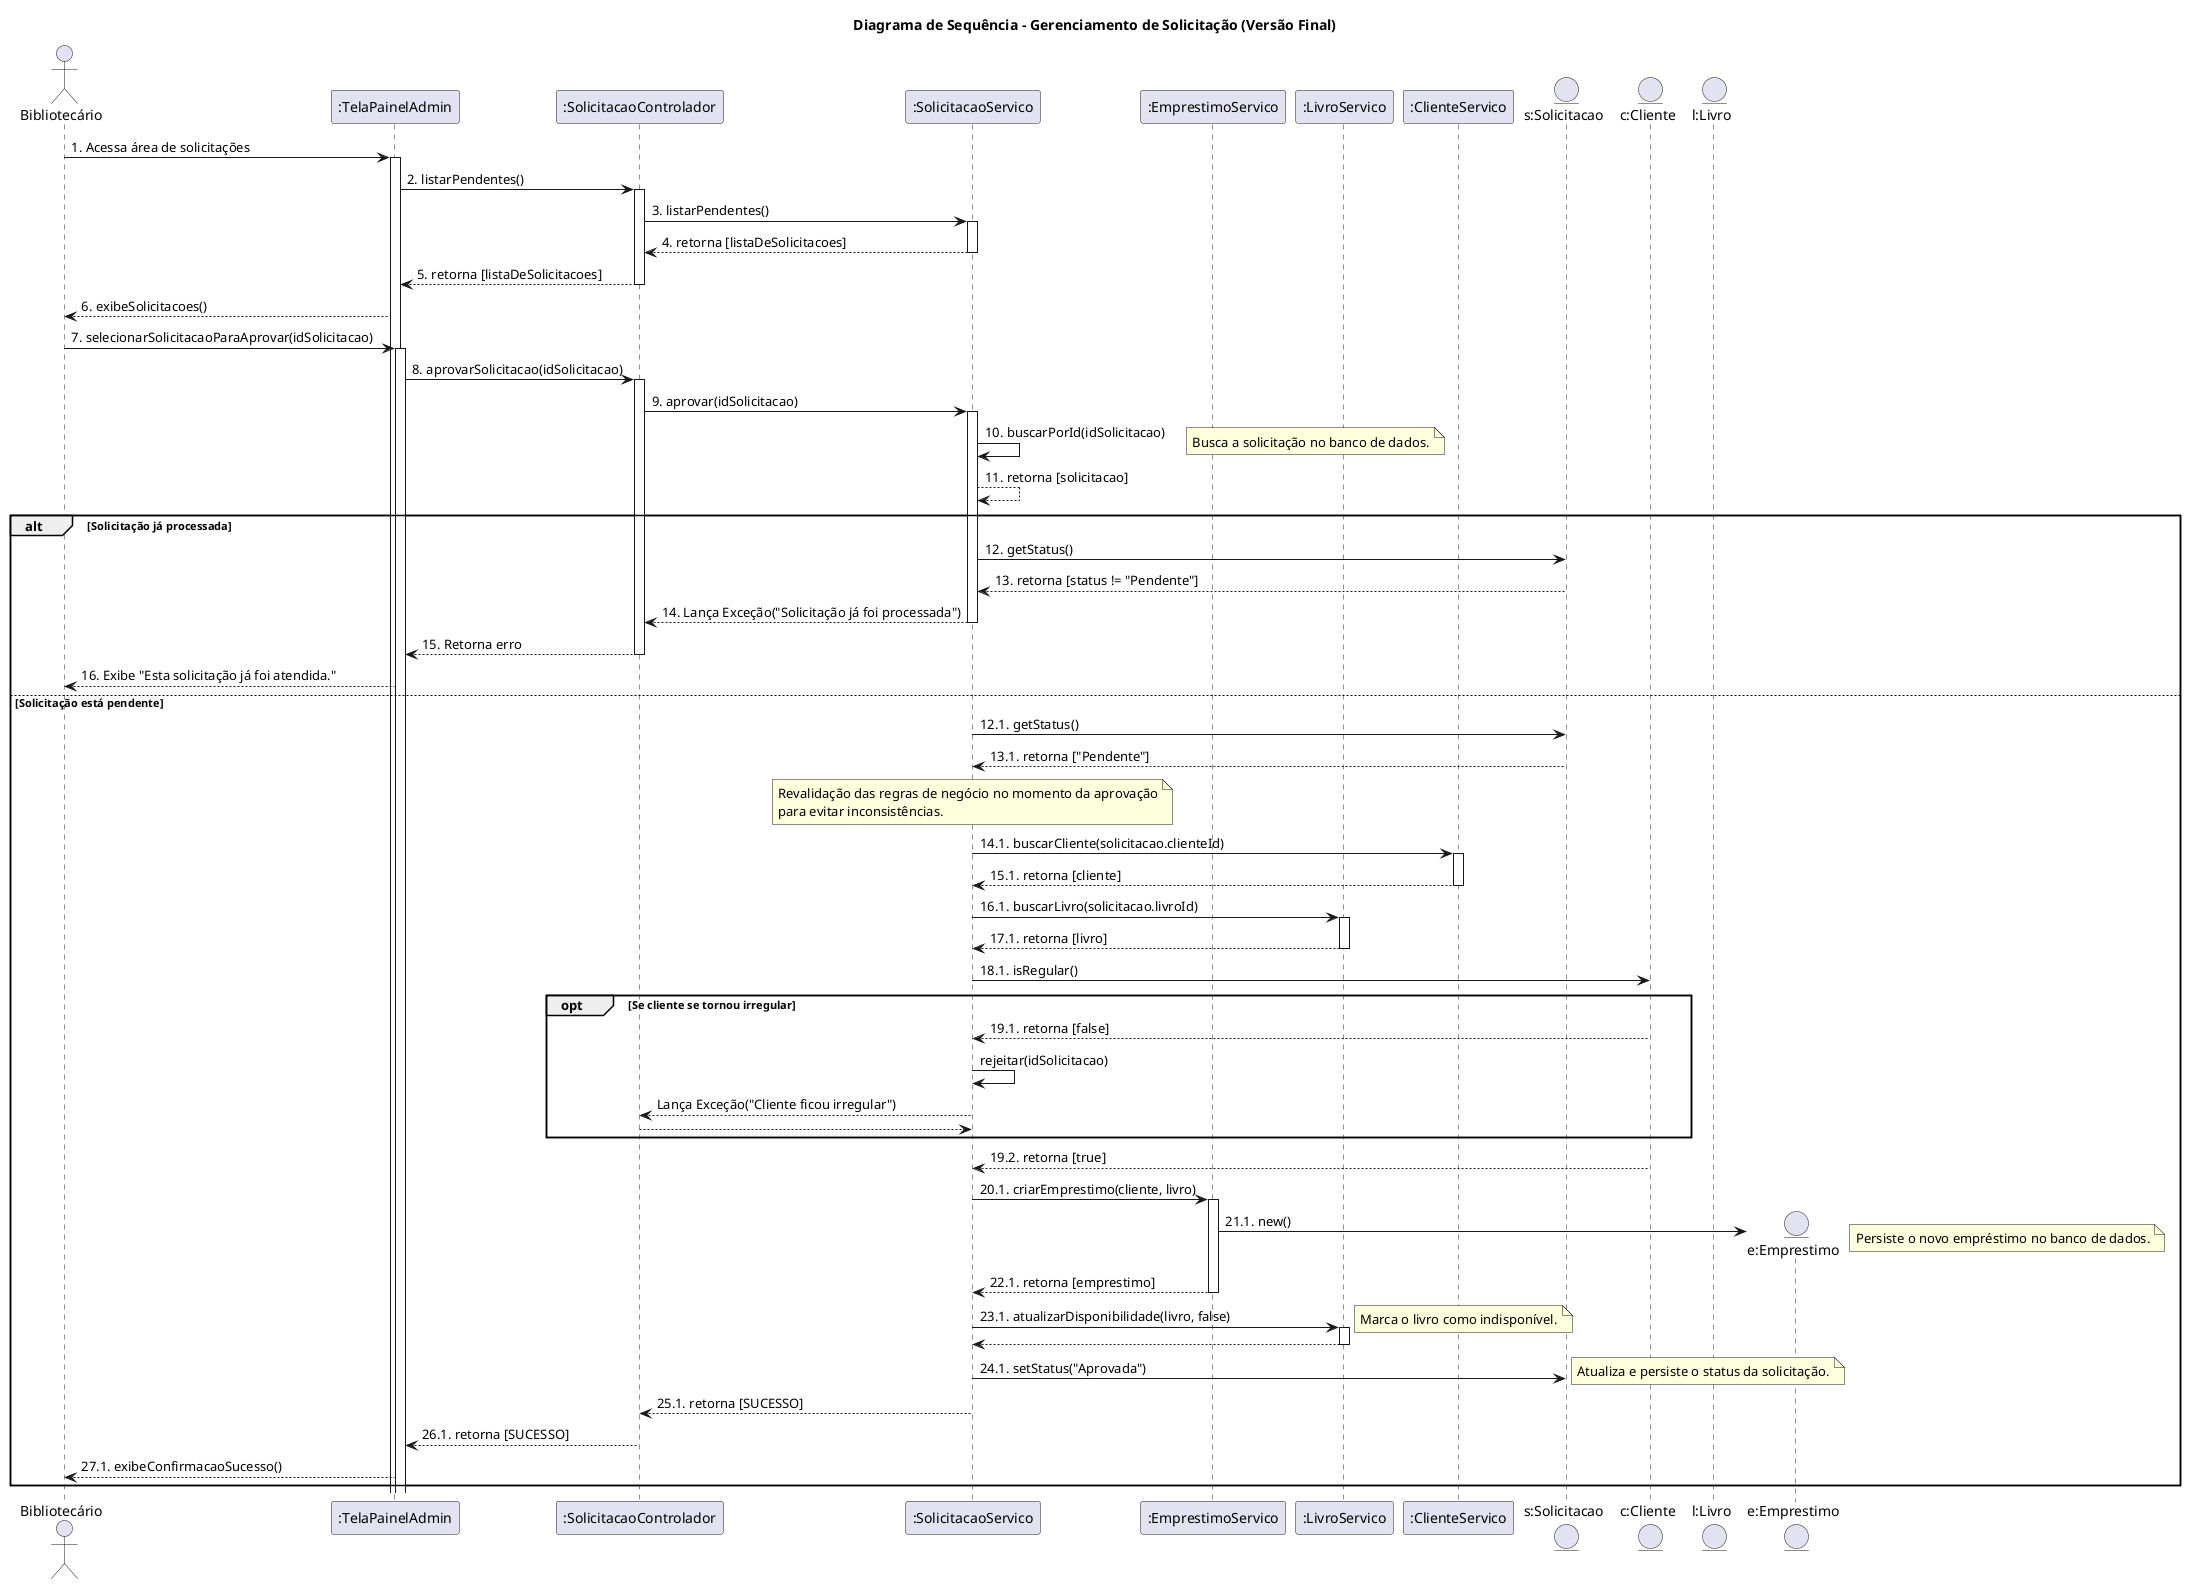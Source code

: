 @startuml
title Diagrama de Sequência - Gerenciamento de Solicitação (Versão Final)

actor Bibliotecário
participant ":TelaPainelAdmin" as Tela
participant ":SolicitacaoControlador" as Controlador
participant ":SolicitacaoServico" as SolicitacaoSvc
participant ":EmprestimoServico" as EmprestimoSvc
participant ":LivroServico" as LivroSvc
participant ":ClienteServico" as ClienteSvc
entity "s:Solicitacao" as SolicitacaoEnt
entity "c:Cliente" as ClienteEnt
entity "l:Livro" as LivroEnt
entity "e:Emprestimo" as EmprestimoEnt

' Início da sequência
Bibliotecário -> Tela ++ : 1. Acessa área de solicitações
Tela -> Controlador ++ : 2. listarPendentes()
Controlador -> SolicitacaoSvc ++ : 3. listarPendentes()
SolicitacaoSvc --> Controlador -- : 4. retorna [listaDeSolicitacoes]
Controlador --> Tela -- : 5. retorna [listaDeSolicitacoes]
Tela --> Bibliotecário : 6. exibeSolicitacoes()

Bibliotecário -> Tela ++ : 7. selecionarSolicitacaoParaAprovar(idSolicitacao)
Tela -> Controlador ++ : 8. aprovarSolicitacao(idSolicitacao)
Controlador -> SolicitacaoSvc ++ : 9. aprovar(idSolicitacao)

' Passo 1: O Serviço busca a entidade principal
SolicitacaoSvc -> SolicitacaoSvc : 10. buscarPorId(idSolicitacao)
note right: Busca a solicitação no banco de dados.
SolicitacaoSvc --> SolicitacaoSvc : 11. retorna [solicitacao]

' Passo 2: Validações de segurança e estado
alt Solicitação já processada
    SolicitacaoSvc -> SolicitacaoEnt : 12. getStatus()
    SolicitacaoEnt --> SolicitacaoSvc -- : 13. retorna [status != "Pendente"]
    SolicitacaoSvc --> Controlador -- : 14. Lança Exceção("Solicitação já foi processada")
    Controlador --> Tela -- : 15. Retorna erro
    Tela --> Bibliotecário : 16. Exibe "Esta solicitação já foi atendida."
else Solicitação está pendente
    SolicitacaoSvc -> SolicitacaoEnt : 12.1. getStatus()
    SolicitacaoEnt --> SolicitacaoSvc -- : 13.1. retorna ["Pendente"]

    note over SolicitacaoSvc
    Revalidação das regras de negócio no momento da aprovação
    para evitar inconsistências.
    end note

    ' Revalidação 2.1: Busca entidades relacionadas
    SolicitacaoSvc -> ClienteSvc ++: 14.1. buscarCliente(solicitacao.clienteId)
    ClienteSvc --> SolicitacaoSvc --: 15.1. retorna [cliente]
    SolicitacaoSvc -> LivroSvc ++: 16.1. buscarLivro(solicitacao.livroId)
    LivroSvc --> SolicitacaoSvc --: 17.1. retorna [livro]
    
    ' Revalidação 2.2: Verifica novamente a situação do cliente
    SolicitacaoSvc -> ClienteEnt : 18.1. isRegular()
    opt Se cliente se tornou irregular
         ClienteEnt --> SolicitacaoSvc -- : 19.1. retorna [false]
         SolicitacaoSvc -> SolicitacaoSvc : rejeitar(idSolicitacao) 
         SolicitacaoSvc --> Controlador --: Lança Exceção("Cliente ficou irregular")
         return
    end
    ClienteEnt --> SolicitacaoSvc -- : 19.2. retorna [true]

    ' Passo 3: Executa as ações de negócio (orquestração)
    SolicitacaoSvc -> EmprestimoSvc ++ : 20.1. criarEmprestimo(cliente, livro)
    create EmprestimoEnt
    EmprestimoSvc -> EmprestimoEnt : 21.1. new()
    note right: Persiste o novo empréstimo no banco de dados.
    EmprestimoSvc --> SolicitacaoSvc -- : 22.1. retorna [emprestimo]
    
    SolicitacaoSvc -> LivroSvc ++ : 23.1. atualizarDisponibilidade(livro, false)
    note right: Marca o livro como indisponível.
    LivroSvc --> SolicitacaoSvc --
    
    SolicitacaoSvc -> SolicitacaoEnt : 24.1. setStatus("Aprovada")
    note right: Atualiza e persiste o status da solicitação.
    
    SolicitacaoSvc --> Controlador -- : 25.1. retorna [SUCESSO]
    Controlador --> Tela -- : 26.1. retorna [SUCESSO]
    Tela --> Bibliotecário : 27.1. exibeConfirmacaoSucesso()
end
@enduml